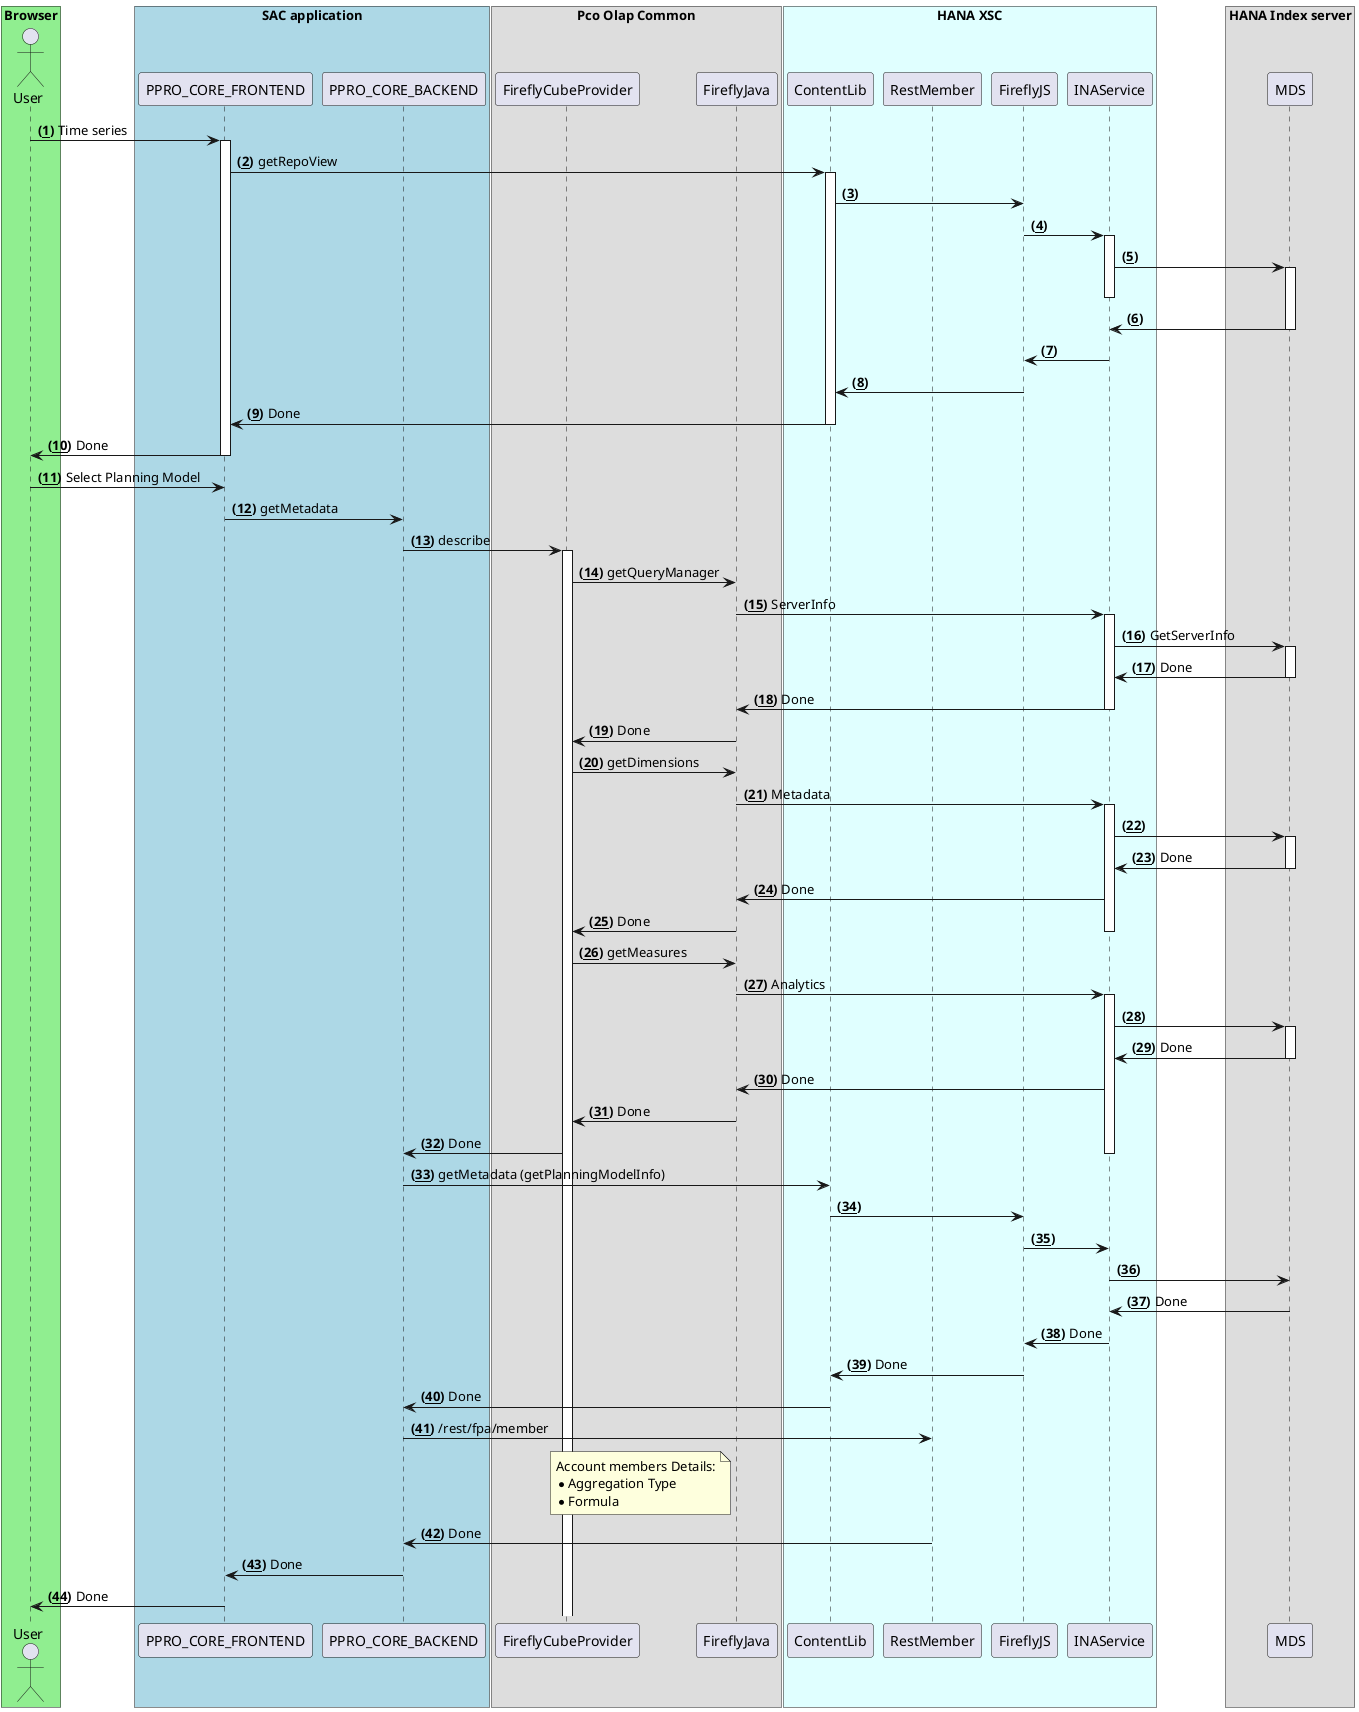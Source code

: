 //  https://apm.cf.eu10.hana.ondemand.com/e/f66da7fe-e37a-4712-a032-43754a3da350/#servicecall;sci=SERVICE-C8D137E7B20B549D;callURI=15996511Z1X1X0X91331115X20201112170906Y0Y0.session;gf=all

@startuml
autonumber "<b>(<u>##</u>)"
actor User
User -> PPRO_CORE_FRONTEND:Time series
activate PPRO_CORE_FRONTEND
box "Browser" #LightGreen
participant User
end box

box "SAC application" #LightBlue
participant PPRO_CORE_FRONTEND
participant PPRO_CORE_BACKEND
end box

box "Pco Olap Common"
participant FireflyCubeProvider
participant FireflyJava
end box

PPRO_CORE_FRONTEND -> ContentLib: getRepoView
box "HANA XSC" #LightCyan
participant ContentLib
participant RestMember
participant FireflyJS
participant INAService
end box

activate ContentLib

ContentLib -> FireflyJS
FireflyJS -> INAService
activate INAService


box "HANA Index server"
participant MDS
end box
INAService -> MDS
activate MDS
deactivate INAService
MDS->INAService
deactivate MDS
INAService -> FireflyJS

FireflyJS -> ContentLib

ContentLib -> PPRO_CORE_FRONTEND: Done
deactivate ContentLib



PPRO_CORE_FRONTEND -> User: Done
deactivate PPRO_CORE_FRONTEND

User -> PPRO_CORE_FRONTEND: Select Planning Model

PPRO_CORE_FRONTEND -> PPRO_CORE_BACKEND: getMetadata

PPRO_CORE_BACKEND -> FireflyCubeProvider: describe
activate FireflyCubeProvider

FireflyCubeProvider -> FireflyJava: getQueryManager

FireflyJava -> INAService: ServerInfo
activate INAService
INAService -> MDS: GetServerInfo
activate MDS
MDS -> INAService: Done
deactivate MDS
INAService  -> FireflyJava: Done
deactivate INAService
FireflyJava -> FireflyCubeProvider: Done
deactivate INAService

FireflyCubeProvider -> FireflyJava: getDimensions
FireflyJava -> INAService: Metadata
activate INAService
INAService -> MDS
activate MDS
MDS -> INAService: Done
deactivate MDS
INAService -> FireflyJava: Done
FireflyJava -> FireflyCubeProvider: Done
deactivate INAService

FireflyCubeProvider -> FireflyJava: getMeasures
FireflyJava -> INAService: Analytics
activate INAService
INAService -> MDS
activate MDS
MDS -> INAService: Done
deactivate MDS
INAService -> FireflyJava: Done
FireflyJava -> FireflyCubeProvider: Done

FireflyCubeProvider -> PPRO_CORE_BACKEND: Done
deactivate INAService

PPRO_CORE_BACKEND -> ContentLib: getMetadata (getPlanningModelInfo)
ContentLib -> FireflyJS
FireflyJS  -> INAService
INAService -> MDS
MDS -> INAService: Done
INAService -> FireflyJS: Done
FireflyJS -> ContentLib: Done
ContentLib -> PPRO_CORE_BACKEND: Done

PPRO_CORE_BACKEND -> RestMember: /rest/fpa/member
note left FireflyJava
Account members Details:
* Aggregation Type
* Formula
end note
RestMember -> PPRO_CORE_BACKEND: Done

PPRO_CORE_BACKEND -> PPRO_CORE_FRONTEND: Done
PPRO_CORE_FRONTEND -> User: Done
@enduml